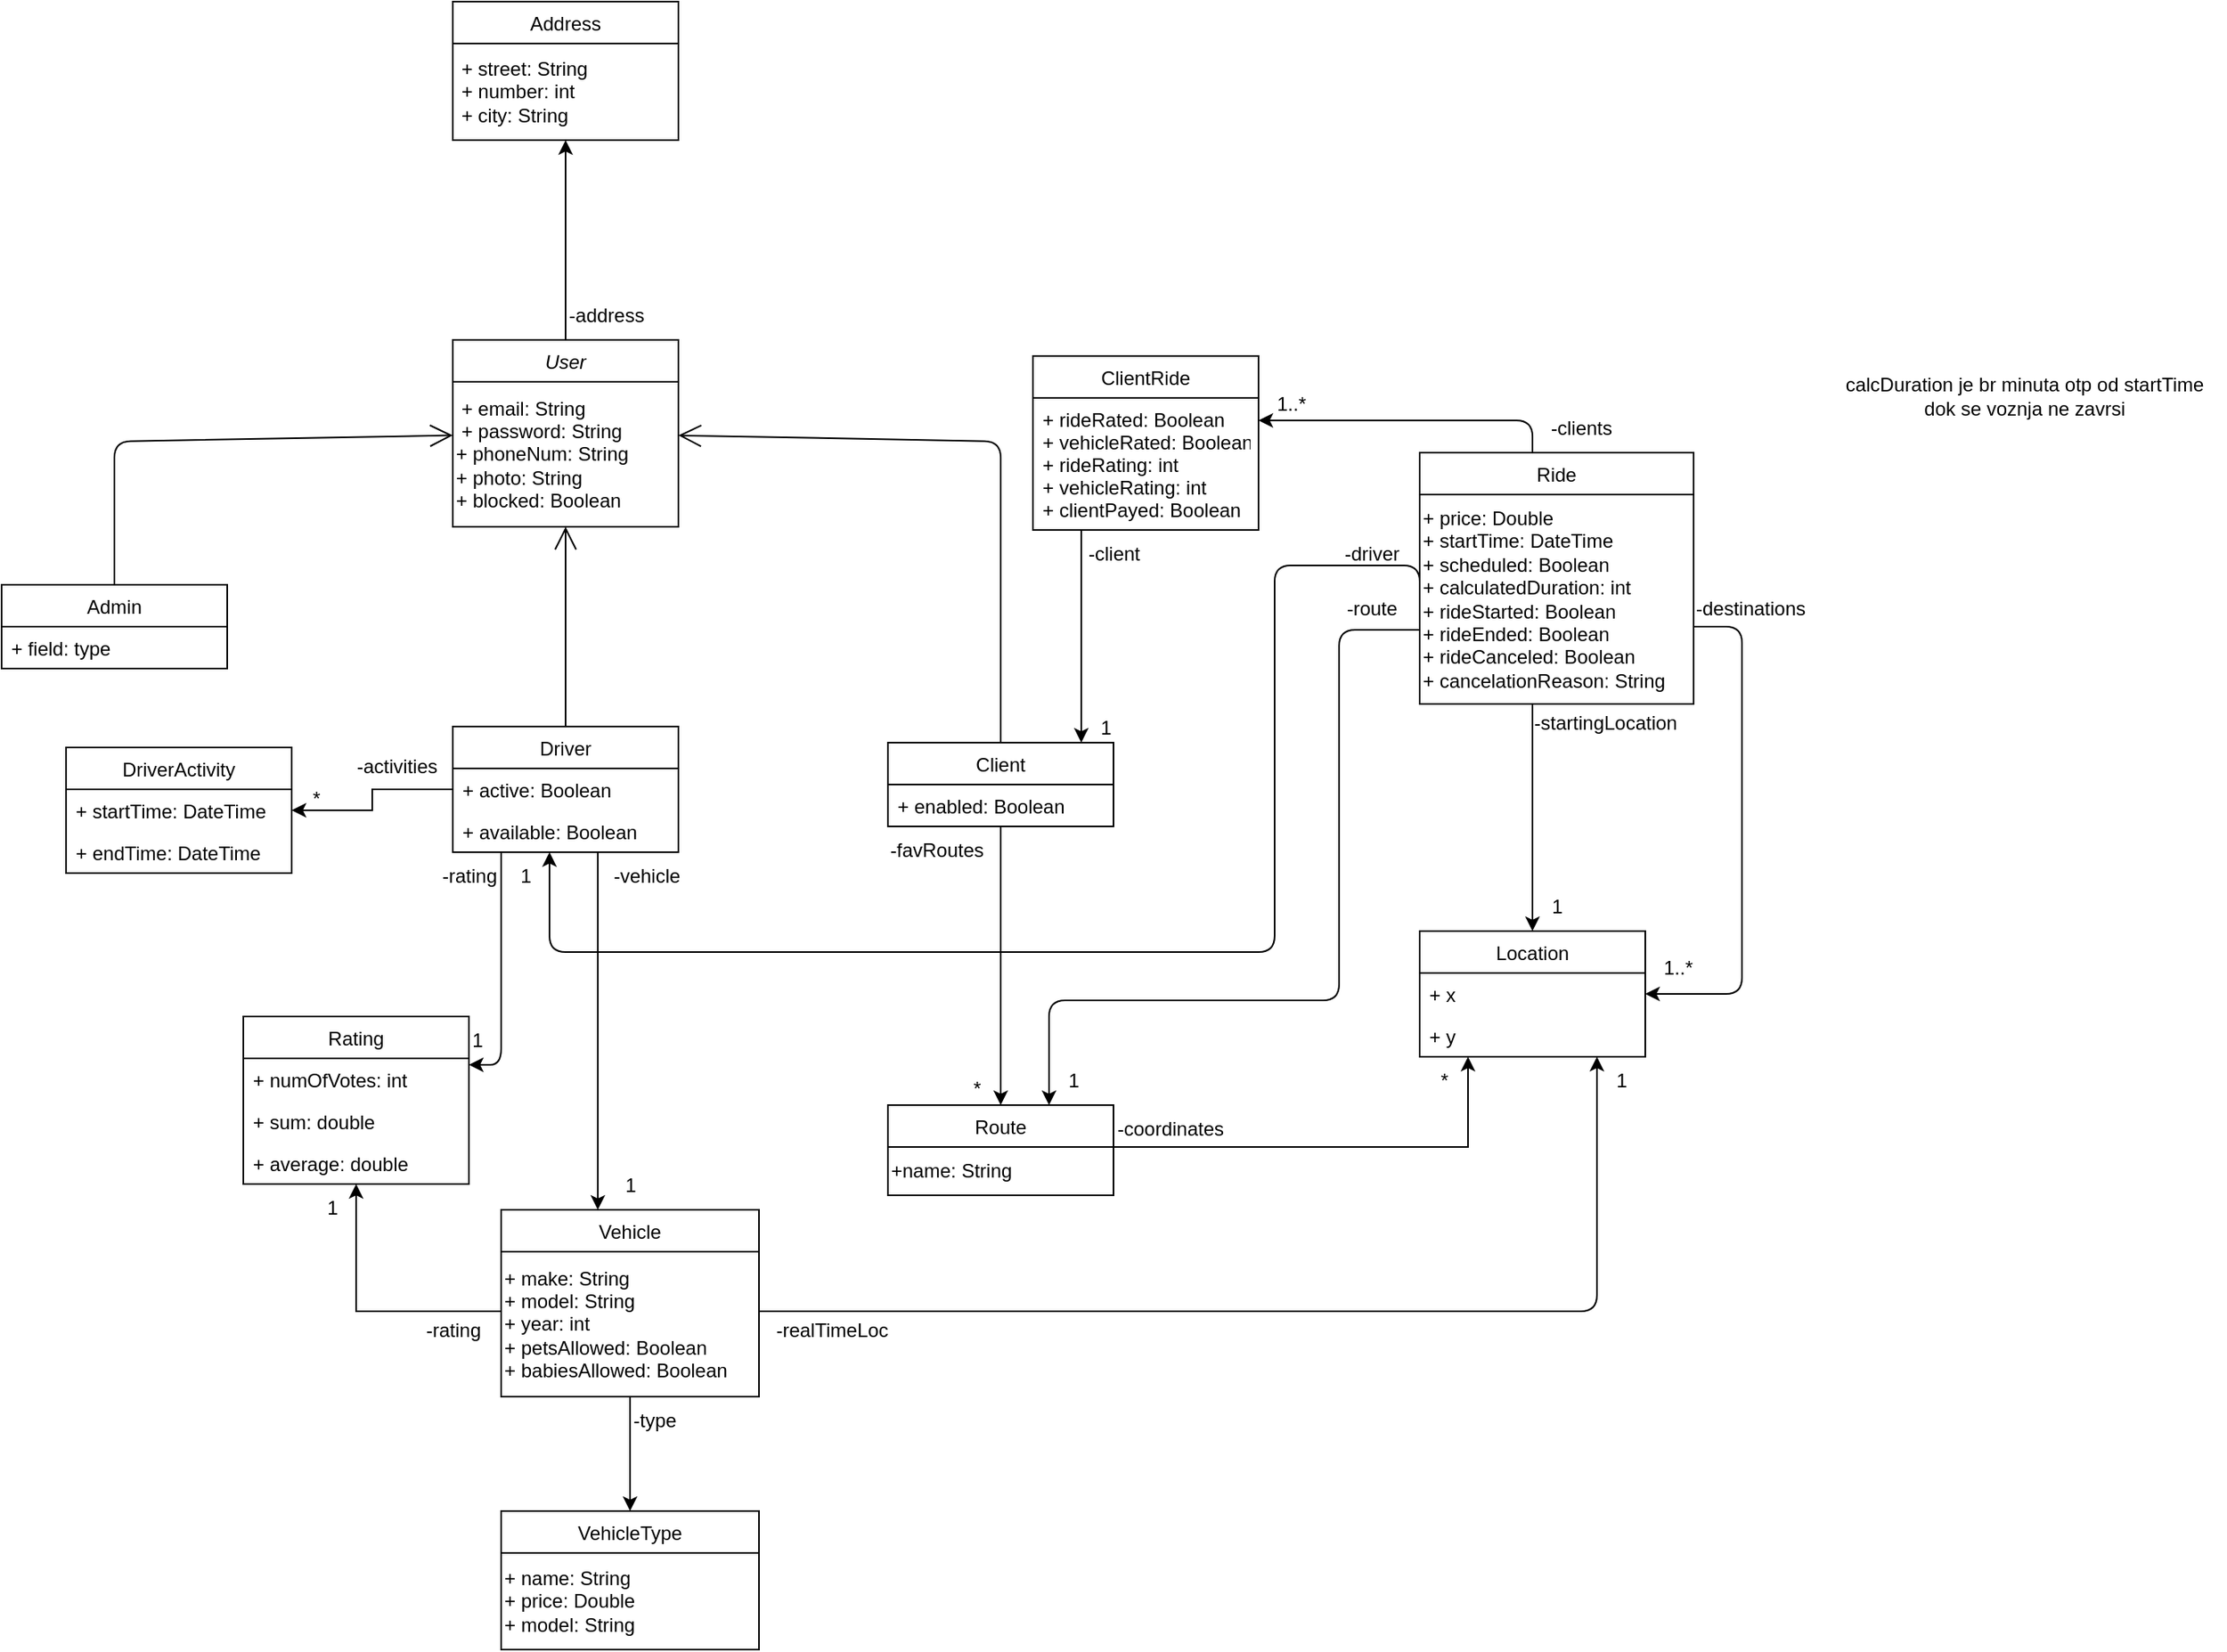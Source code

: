 <mxfile version="20.5.3" type="device"><diagram id="C5RBs43oDa-KdzZeNtuy" name="Page-1"><mxGraphModel dx="1277" dy="1193" grid="1" gridSize="10" guides="1" tooltips="1" connect="1" arrows="1" fold="1" page="0" pageScale="1" pageWidth="827" pageHeight="1169" background="none" math="0" shadow="0"><root><mxCell id="WIyWlLk6GJQsqaUBKTNV-0"/><mxCell id="WIyWlLk6GJQsqaUBKTNV-1" parent="WIyWlLk6GJQsqaUBKTNV-0"/><mxCell id="RGcWVWHD-iA9uEsgUiux-3" style="edgeStyle=orthogonalEdgeStyle;rounded=0;orthogonalLoop=1;jettySize=auto;html=1;" edge="1" parent="WIyWlLk6GJQsqaUBKTNV-1" source="qOHbu7XsuAJW5LiwgN7w-0" target="RGcWVWHD-iA9uEsgUiux-1"><mxGeometry relative="1" as="geometry"/></mxCell><mxCell id="qOHbu7XsuAJW5LiwgN7w-0" value="User" style="swimlane;fontStyle=2;childLayout=stackLayout;horizontal=1;startSize=26;fillColor=none;horizontalStack=0;resizeParent=1;resizeParentMax=0;resizeLast=0;collapsible=1;marginBottom=0;" parent="WIyWlLk6GJQsqaUBKTNV-1" vertex="1"><mxGeometry x="90" y="140" width="140" height="116" as="geometry"/></mxCell><mxCell id="qOHbu7XsuAJW5LiwgN7w-60" value="&amp;nbsp;+ email: String&lt;br&gt;&amp;nbsp;+ password: String&lt;br&gt;+ phoneNum: String&lt;br&gt;+ photo: String&lt;br&gt;+ blocked: Boolean" style="text;html=1;align=left;verticalAlign=middle;resizable=0;points=[];autosize=1;strokeColor=none;fillColor=none;" parent="qOHbu7XsuAJW5LiwgN7w-0" vertex="1"><mxGeometry y="26" width="140" height="90" as="geometry"/></mxCell><mxCell id="uyf59bdQc5N67kUl72vc-9" style="edgeStyle=orthogonalEdgeStyle;rounded=0;orthogonalLoop=1;jettySize=auto;html=1;" parent="WIyWlLk6GJQsqaUBKTNV-1" source="qOHbu7XsuAJW5LiwgN7w-4" target="uyf59bdQc5N67kUl72vc-2" edge="1"><mxGeometry relative="1" as="geometry"><Array as="points"><mxPoint x="430" y="490"/><mxPoint x="430" y="490"/></Array></mxGeometry></mxCell><mxCell id="qOHbu7XsuAJW5LiwgN7w-4" value="Client" style="swimlane;fontStyle=0;childLayout=stackLayout;horizontal=1;startSize=26;fillColor=none;horizontalStack=0;resizeParent=1;resizeParentMax=0;resizeLast=0;collapsible=1;marginBottom=0;" parent="WIyWlLk6GJQsqaUBKTNV-1" vertex="1"><mxGeometry x="360" y="390" width="140" height="52" as="geometry"/></mxCell><mxCell id="qOHbu7XsuAJW5LiwgN7w-5" value="+ enabled: Boolean" style="text;strokeColor=none;fillColor=none;align=left;verticalAlign=top;spacingLeft=4;spacingRight=4;overflow=hidden;rotatable=0;points=[[0,0.5],[1,0.5]];portConstraint=eastwest;" parent="qOHbu7XsuAJW5LiwgN7w-4" vertex="1"><mxGeometry y="26" width="140" height="26" as="geometry"/></mxCell><mxCell id="qOHbu7XsuAJW5LiwgN7w-8" value="Admin" style="swimlane;fontStyle=0;childLayout=stackLayout;horizontal=1;startSize=26;fillColor=none;horizontalStack=0;resizeParent=1;resizeParentMax=0;resizeLast=0;collapsible=1;marginBottom=0;" parent="WIyWlLk6GJQsqaUBKTNV-1" vertex="1"><mxGeometry x="-190" y="292" width="140" height="52" as="geometry"/></mxCell><mxCell id="qOHbu7XsuAJW5LiwgN7w-11" value="+ field: type" style="text;strokeColor=none;fillColor=none;align=left;verticalAlign=top;spacingLeft=4;spacingRight=4;overflow=hidden;rotatable=0;points=[[0,0.5],[1,0.5]];portConstraint=eastwest;" parent="qOHbu7XsuAJW5LiwgN7w-8" vertex="1"><mxGeometry y="26" width="140" height="26" as="geometry"/></mxCell><mxCell id="qOHbu7XsuAJW5LiwgN7w-54" style="edgeStyle=orthogonalEdgeStyle;rounded=0;orthogonalLoop=1;jettySize=auto;html=1;" parent="WIyWlLk6GJQsqaUBKTNV-1" source="qOHbu7XsuAJW5LiwgN7w-12" target="qOHbu7XsuAJW5LiwgN7w-19" edge="1"><mxGeometry relative="1" as="geometry"><Array as="points"><mxPoint x="180" y="600"/><mxPoint x="180" y="600"/></Array></mxGeometry></mxCell><mxCell id="w2-2D3mVJIulFxVPJ4YL-4" style="edgeStyle=orthogonalEdgeStyle;rounded=0;orthogonalLoop=1;jettySize=auto;html=1;" parent="WIyWlLk6GJQsqaUBKTNV-1" source="qOHbu7XsuAJW5LiwgN7w-12" target="w2-2D3mVJIulFxVPJ4YL-0" edge="1"><mxGeometry relative="1" as="geometry"/></mxCell><mxCell id="qOHbu7XsuAJW5LiwgN7w-12" value="Driver" style="swimlane;fontStyle=0;childLayout=stackLayout;horizontal=1;startSize=26;fillColor=none;horizontalStack=0;resizeParent=1;resizeParentMax=0;resizeLast=0;collapsible=1;marginBottom=0;" parent="WIyWlLk6GJQsqaUBKTNV-1" vertex="1"><mxGeometry x="90" y="380" width="140" height="78" as="geometry"/></mxCell><mxCell id="qOHbu7XsuAJW5LiwgN7w-13" value="+ active: Boolean" style="text;strokeColor=none;fillColor=none;align=left;verticalAlign=top;spacingLeft=4;spacingRight=4;overflow=hidden;rotatable=0;points=[[0,0.5],[1,0.5]];portConstraint=eastwest;" parent="qOHbu7XsuAJW5LiwgN7w-12" vertex="1"><mxGeometry y="26" width="140" height="26" as="geometry"/></mxCell><mxCell id="qOHbu7XsuAJW5LiwgN7w-15" value="+ available: Boolean" style="text;strokeColor=none;fillColor=none;align=left;verticalAlign=top;spacingLeft=4;spacingRight=4;overflow=hidden;rotatable=0;points=[[0,0.5],[1,0.5]];portConstraint=eastwest;" parent="qOHbu7XsuAJW5LiwgN7w-12" vertex="1"><mxGeometry y="52" width="140" height="26" as="geometry"/></mxCell><mxCell id="qOHbu7XsuAJW5LiwgN7w-57" style="edgeStyle=orthogonalEdgeStyle;rounded=1;orthogonalLoop=1;jettySize=auto;html=1;" parent="WIyWlLk6GJQsqaUBKTNV-1" source="qOHbu7XsuAJW5LiwgN7w-19" target="qOHbu7XsuAJW5LiwgN7w-27" edge="1"><mxGeometry relative="1" as="geometry"><Array as="points"><mxPoint x="800" y="743"/></Array></mxGeometry></mxCell><mxCell id="qOHbu7XsuAJW5LiwgN7w-78" style="edgeStyle=orthogonalEdgeStyle;rounded=0;orthogonalLoop=1;jettySize=auto;html=1;" parent="WIyWlLk6GJQsqaUBKTNV-1" source="qOHbu7XsuAJW5LiwgN7w-19" target="qOHbu7XsuAJW5LiwgN7w-66" edge="1"><mxGeometry relative="1" as="geometry"><Array as="points"><mxPoint x="150" y="743"/><mxPoint x="150" y="743"/></Array></mxGeometry></mxCell><mxCell id="RGcWVWHD-iA9uEsgUiux-11" style="edgeStyle=orthogonalEdgeStyle;rounded=0;orthogonalLoop=1;jettySize=auto;html=1;" edge="1" parent="WIyWlLk6GJQsqaUBKTNV-1" source="qOHbu7XsuAJW5LiwgN7w-19" target="RGcWVWHD-iA9uEsgUiux-9"><mxGeometry relative="1" as="geometry"/></mxCell><mxCell id="qOHbu7XsuAJW5LiwgN7w-19" value="Vehicle" style="swimlane;fontStyle=0;childLayout=stackLayout;horizontal=1;startSize=26;fillColor=none;horizontalStack=0;resizeParent=1;resizeParentMax=0;resizeLast=0;collapsible=1;marginBottom=0;" parent="WIyWlLk6GJQsqaUBKTNV-1" vertex="1"><mxGeometry x="120" y="680" width="160" height="116" as="geometry"><mxRectangle x="230" y="680" width="80" height="30" as="alternateBounds"/></mxGeometry></mxCell><mxCell id="qOHbu7XsuAJW5LiwgN7w-62" value="+ make: String&lt;br&gt;+ model: String&lt;br&gt;+ year: int&lt;br&gt;+ petsAllowed: Boolean&lt;br&gt;+ babiesAllowed: Boolean" style="text;html=1;align=left;verticalAlign=middle;resizable=0;points=[];autosize=1;strokeColor=none;fillColor=none;" parent="qOHbu7XsuAJW5LiwgN7w-19" vertex="1"><mxGeometry y="26" width="160" height="90" as="geometry"/></mxCell><mxCell id="qOHbu7XsuAJW5LiwgN7w-35" style="edgeStyle=orthogonalEdgeStyle;rounded=1;orthogonalLoop=1;jettySize=auto;html=1;" parent="WIyWlLk6GJQsqaUBKTNV-1" source="qOHbu7XsuAJW5LiwgN7w-23" target="qOHbu7XsuAJW5LiwgN7w-27" edge="1"><mxGeometry relative="1" as="geometry"><Array as="points"><mxPoint x="890" y="318"/><mxPoint x="890" y="546"/></Array></mxGeometry></mxCell><mxCell id="uyf59bdQc5N67kUl72vc-13" style="edgeStyle=orthogonalEdgeStyle;rounded=1;orthogonalLoop=1;jettySize=auto;html=1;" parent="WIyWlLk6GJQsqaUBKTNV-1" source="qOHbu7XsuAJW5LiwgN7w-23" target="uyf59bdQc5N67kUl72vc-2" edge="1"><mxGeometry relative="1" as="geometry"><Array as="points"><mxPoint x="640" y="320"/><mxPoint x="640" y="550"/><mxPoint x="460" y="550"/></Array></mxGeometry></mxCell><mxCell id="qOHbu7XsuAJW5LiwgN7w-23" value="Ride" style="swimlane;fontStyle=0;childLayout=stackLayout;horizontal=1;startSize=26;fillColor=none;horizontalStack=0;resizeParent=1;resizeParentMax=0;resizeLast=0;collapsible=1;marginBottom=0;" parent="WIyWlLk6GJQsqaUBKTNV-1" vertex="1"><mxGeometry x="690" y="210" width="170" height="156" as="geometry"/></mxCell><mxCell id="qOHbu7XsuAJW5LiwgN7w-40" value="+ price: Double&lt;br&gt;+ startTime: DateTime&lt;br&gt;+ scheduled: Boolean&lt;br&gt;+ calculatedDuration: int&lt;br&gt;+ rideStarted: Boolean&lt;br&gt;+ rideEnded: Boolean&lt;br&gt;+ rideCanceled: Boolean&lt;br&gt;+ cancelationReason: String" style="text;html=1;align=left;verticalAlign=middle;resizable=0;points=[];autosize=1;strokeColor=none;fillColor=none;" parent="qOHbu7XsuAJW5LiwgN7w-23" vertex="1"><mxGeometry y="26" width="170" height="130" as="geometry"/></mxCell><mxCell id="qOHbu7XsuAJW5LiwgN7w-27" value="Location" style="swimlane;fontStyle=0;childLayout=stackLayout;horizontal=1;startSize=26;fillColor=none;horizontalStack=0;resizeParent=1;resizeParentMax=0;resizeLast=0;collapsible=1;marginBottom=0;" parent="WIyWlLk6GJQsqaUBKTNV-1" vertex="1"><mxGeometry x="690" y="507" width="140" height="78" as="geometry"/></mxCell><mxCell id="qOHbu7XsuAJW5LiwgN7w-28" value="+ x" style="text;strokeColor=none;fillColor=none;align=left;verticalAlign=top;spacingLeft=4;spacingRight=4;overflow=hidden;rotatable=0;points=[[0,0.5],[1,0.5]];portConstraint=eastwest;" parent="qOHbu7XsuAJW5LiwgN7w-27" vertex="1"><mxGeometry y="26" width="140" height="26" as="geometry"/></mxCell><mxCell id="qOHbu7XsuAJW5LiwgN7w-29" value="+ y" style="text;strokeColor=none;fillColor=none;align=left;verticalAlign=top;spacingLeft=4;spacingRight=4;overflow=hidden;rotatable=0;points=[[0,0.5],[1,0.5]];portConstraint=eastwest;" parent="qOHbu7XsuAJW5LiwgN7w-27" vertex="1"><mxGeometry y="52" width="140" height="26" as="geometry"/></mxCell><mxCell id="qOHbu7XsuAJW5LiwgN7w-32" value="" style="endArrow=open;endFill=1;endSize=12;html=1;rounded=0;" parent="WIyWlLk6GJQsqaUBKTNV-1" source="qOHbu7XsuAJW5LiwgN7w-12" target="qOHbu7XsuAJW5LiwgN7w-0" edge="1"><mxGeometry width="160" relative="1" as="geometry"><mxPoint x="400" y="360" as="sourcePoint"/><mxPoint x="560" y="360" as="targetPoint"/></mxGeometry></mxCell><mxCell id="qOHbu7XsuAJW5LiwgN7w-34" style="edgeStyle=orthogonalEdgeStyle;rounded=1;orthogonalLoop=1;jettySize=auto;html=1;" parent="WIyWlLk6GJQsqaUBKTNV-1" source="qOHbu7XsuAJW5LiwgN7w-23" target="qOHbu7XsuAJW5LiwgN7w-27" edge="1"><mxGeometry relative="1" as="geometry"><mxPoint x="660" y="350" as="sourcePoint"/><Array as="points"><mxPoint x="760" y="490"/><mxPoint x="760" y="490"/></Array></mxGeometry></mxCell><mxCell id="qOHbu7XsuAJW5LiwgN7w-36" value="-startingLocation" style="text;html=1;align=center;verticalAlign=middle;resizable=0;points=[];autosize=1;strokeColor=none;fillColor=none;" parent="WIyWlLk6GJQsqaUBKTNV-1" vertex="1"><mxGeometry x="750" y="363" width="110" height="30" as="geometry"/></mxCell><mxCell id="qOHbu7XsuAJW5LiwgN7w-37" value="1" style="text;html=1;align=center;verticalAlign=middle;resizable=0;points=[];autosize=1;strokeColor=none;fillColor=none;" parent="WIyWlLk6GJQsqaUBKTNV-1" vertex="1"><mxGeometry x="760" y="477" width="30" height="30" as="geometry"/></mxCell><mxCell id="qOHbu7XsuAJW5LiwgN7w-38" value="-destinations" style="text;html=1;align=center;verticalAlign=middle;resizable=0;points=[];autosize=1;strokeColor=none;fillColor=none;" parent="WIyWlLk6GJQsqaUBKTNV-1" vertex="1"><mxGeometry x="850" y="292" width="90" height="30" as="geometry"/></mxCell><mxCell id="qOHbu7XsuAJW5LiwgN7w-39" value="1..*" style="text;html=1;align=center;verticalAlign=middle;resizable=0;points=[];autosize=1;strokeColor=none;fillColor=none;" parent="WIyWlLk6GJQsqaUBKTNV-1" vertex="1"><mxGeometry x="830" y="515" width="40" height="30" as="geometry"/></mxCell><mxCell id="qOHbu7XsuAJW5LiwgN7w-50" value="-driver" style="text;html=1;align=center;verticalAlign=middle;resizable=0;points=[];autosize=1;strokeColor=none;fillColor=none;" parent="WIyWlLk6GJQsqaUBKTNV-1" vertex="1"><mxGeometry x="630" y="258" width="60" height="30" as="geometry"/></mxCell><mxCell id="qOHbu7XsuAJW5LiwgN7w-51" value="1" style="text;html=1;align=center;verticalAlign=middle;resizable=0;points=[];autosize=1;strokeColor=none;fillColor=none;" parent="WIyWlLk6GJQsqaUBKTNV-1" vertex="1"><mxGeometry x="120" y="458" width="30" height="30" as="geometry"/></mxCell><mxCell id="qOHbu7XsuAJW5LiwgN7w-53" value="1..*" style="text;html=1;align=center;verticalAlign=middle;resizable=0;points=[];autosize=1;strokeColor=none;fillColor=none;" parent="WIyWlLk6GJQsqaUBKTNV-1" vertex="1"><mxGeometry x="590" y="165" width="40" height="30" as="geometry"/></mxCell><mxCell id="qOHbu7XsuAJW5LiwgN7w-55" value="1" style="text;html=1;align=center;verticalAlign=middle;resizable=0;points=[];autosize=1;strokeColor=none;fillColor=none;" parent="WIyWlLk6GJQsqaUBKTNV-1" vertex="1"><mxGeometry x="185" y="650" width="30" height="30" as="geometry"/></mxCell><mxCell id="qOHbu7XsuAJW5LiwgN7w-56" value="-vehicle" style="text;html=1;align=center;verticalAlign=middle;resizable=0;points=[];autosize=1;strokeColor=none;fillColor=none;" parent="WIyWlLk6GJQsqaUBKTNV-1" vertex="1"><mxGeometry x="180" y="458" width="60" height="30" as="geometry"/></mxCell><mxCell id="qOHbu7XsuAJW5LiwgN7w-58" value="-realTimeLoc" style="text;html=1;align=center;verticalAlign=middle;resizable=0;points=[];autosize=1;strokeColor=none;fillColor=none;" parent="WIyWlLk6GJQsqaUBKTNV-1" vertex="1"><mxGeometry x="280" y="740" width="90" height="30" as="geometry"/></mxCell><mxCell id="qOHbu7XsuAJW5LiwgN7w-59" value="1" style="text;html=1;align=center;verticalAlign=middle;resizable=0;points=[];autosize=1;strokeColor=none;fillColor=none;" parent="WIyWlLk6GJQsqaUBKTNV-1" vertex="1"><mxGeometry x="800" y="585" width="30" height="30" as="geometry"/></mxCell><mxCell id="qOHbu7XsuAJW5LiwgN7w-66" value="Rating" style="swimlane;fontStyle=0;childLayout=stackLayout;horizontal=1;startSize=26;fillColor=none;horizontalStack=0;resizeParent=1;resizeParentMax=0;resizeLast=0;collapsible=1;marginBottom=0;" parent="WIyWlLk6GJQsqaUBKTNV-1" vertex="1"><mxGeometry x="-40" y="560" width="140" height="104" as="geometry"/></mxCell><mxCell id="qOHbu7XsuAJW5LiwgN7w-67" value="+ numOfVotes: int" style="text;strokeColor=none;fillColor=none;align=left;verticalAlign=top;spacingLeft=4;spacingRight=4;overflow=hidden;rotatable=0;points=[[0,0.5],[1,0.5]];portConstraint=eastwest;" parent="qOHbu7XsuAJW5LiwgN7w-66" vertex="1"><mxGeometry y="26" width="140" height="26" as="geometry"/></mxCell><mxCell id="w2-2D3mVJIulFxVPJ4YL-19" value="+ sum: double" style="text;strokeColor=none;fillColor=none;align=left;verticalAlign=top;spacingLeft=4;spacingRight=4;overflow=hidden;rotatable=0;points=[[0,0.5],[1,0.5]];portConstraint=eastwest;" parent="qOHbu7XsuAJW5LiwgN7w-66" vertex="1"><mxGeometry y="52" width="140" height="26" as="geometry"/></mxCell><mxCell id="qOHbu7XsuAJW5LiwgN7w-68" value="+ average: double" style="text;strokeColor=none;fillColor=none;align=left;verticalAlign=top;spacingLeft=4;spacingRight=4;overflow=hidden;rotatable=0;points=[[0,0.5],[1,0.5]];portConstraint=eastwest;" parent="qOHbu7XsuAJW5LiwgN7w-66" vertex="1"><mxGeometry y="78" width="140" height="26" as="geometry"/></mxCell><mxCell id="qOHbu7XsuAJW5LiwgN7w-72" value="-rating" style="text;html=1;align=center;verticalAlign=middle;resizable=0;points=[];autosize=1;strokeColor=none;fillColor=none;" parent="WIyWlLk6GJQsqaUBKTNV-1" vertex="1"><mxGeometry x="70" y="458" width="60" height="30" as="geometry"/></mxCell><mxCell id="qOHbu7XsuAJW5LiwgN7w-75" value="1" style="text;html=1;align=center;verticalAlign=middle;resizable=0;points=[];autosize=1;strokeColor=none;fillColor=none;" parent="WIyWlLk6GJQsqaUBKTNV-1" vertex="1"><mxGeometry x="90" y="560" width="30" height="30" as="geometry"/></mxCell><mxCell id="qOHbu7XsuAJW5LiwgN7w-79" value="1" style="text;html=1;align=center;verticalAlign=middle;resizable=0;points=[];autosize=1;strokeColor=none;fillColor=none;" parent="WIyWlLk6GJQsqaUBKTNV-1" vertex="1"><mxGeometry y="664" width="30" height="30" as="geometry"/></mxCell><mxCell id="qOHbu7XsuAJW5LiwgN7w-81" value="-rating" style="text;html=1;align=center;verticalAlign=middle;resizable=0;points=[];autosize=1;strokeColor=none;fillColor=none;" parent="WIyWlLk6GJQsqaUBKTNV-1" vertex="1"><mxGeometry x="60" y="740" width="60" height="30" as="geometry"/></mxCell><mxCell id="qOHbu7XsuAJW5LiwgN7w-88" value="" style="endArrow=open;endFill=1;endSize=12;html=1;rounded=1;" parent="WIyWlLk6GJQsqaUBKTNV-1" source="qOHbu7XsuAJW5LiwgN7w-4" target="qOHbu7XsuAJW5LiwgN7w-0" edge="1"><mxGeometry width="160" relative="1" as="geometry"><mxPoint x="430" y="391" as="sourcePoint"/><mxPoint x="340" y="229.875" as="targetPoint"/><Array as="points"><mxPoint x="430" y="203"/></Array></mxGeometry></mxCell><mxCell id="qOHbu7XsuAJW5LiwgN7w-89" style="edgeStyle=orthogonalEdgeStyle;rounded=1;orthogonalLoop=1;jettySize=auto;html=1;startArrow=none;" parent="WIyWlLk6GJQsqaUBKTNV-1" source="qOHbu7XsuAJW5LiwgN7w-23" target="w2-2D3mVJIulFxVPJ4YL-9" edge="1"><mxGeometry relative="1" as="geometry"><mxPoint x="690" y="321" as="sourcePoint"/><mxPoint x="110" y="495" as="targetPoint"/><Array as="points"><mxPoint x="760" y="190"/></Array></mxGeometry></mxCell><mxCell id="qOHbu7XsuAJW5LiwgN7w-90" style="edgeStyle=orthogonalEdgeStyle;rounded=1;orthogonalLoop=1;jettySize=auto;html=1;" parent="WIyWlLk6GJQsqaUBKTNV-1" source="qOHbu7XsuAJW5LiwgN7w-12" target="qOHbu7XsuAJW5LiwgN7w-66" edge="1"><mxGeometry relative="1" as="geometry"><mxPoint x="210" y="495" as="sourcePoint"/><mxPoint x="130" y="720" as="targetPoint"/><Array as="points"><mxPoint x="120" y="590"/></Array></mxGeometry></mxCell><mxCell id="qOHbu7XsuAJW5LiwgN7w-92" style="edgeStyle=orthogonalEdgeStyle;rounded=1;orthogonalLoop=1;jettySize=auto;html=1;" parent="WIyWlLk6GJQsqaUBKTNV-1" target="qOHbu7XsuAJW5LiwgN7w-12" edge="1"><mxGeometry relative="1" as="geometry"><mxPoint x="690" y="301" as="sourcePoint"/><mxPoint x="320" y="495" as="targetPoint"/><Array as="points"><mxPoint x="690" y="280"/><mxPoint x="600" y="280"/><mxPoint x="600" y="520"/><mxPoint x="150" y="520"/></Array></mxGeometry></mxCell><mxCell id="qOHbu7XsuAJW5LiwgN7w-52" value="-clients" style="text;html=1;align=center;verticalAlign=middle;resizable=0;points=[];autosize=1;strokeColor=none;fillColor=none;" parent="WIyWlLk6GJQsqaUBKTNV-1" vertex="1"><mxGeometry x="760" y="180" width="60" height="30" as="geometry"/></mxCell><mxCell id="uyf59bdQc5N67kUl72vc-1" value="" style="endArrow=open;endFill=1;endSize=12;html=1;rounded=1;" parent="WIyWlLk6GJQsqaUBKTNV-1" source="qOHbu7XsuAJW5LiwgN7w-8" target="qOHbu7XsuAJW5LiwgN7w-0" edge="1"><mxGeometry width="160" relative="1" as="geometry"><mxPoint x="420" y="460" as="sourcePoint"/><mxPoint x="580" y="460" as="targetPoint"/><Array as="points"><mxPoint x="-120" y="203"/></Array></mxGeometry></mxCell><mxCell id="uyf59bdQc5N67kUl72vc-6" style="edgeStyle=orthogonalEdgeStyle;rounded=0;orthogonalLoop=1;jettySize=auto;html=1;" parent="WIyWlLk6GJQsqaUBKTNV-1" source="uyf59bdQc5N67kUl72vc-2" target="qOHbu7XsuAJW5LiwgN7w-27" edge="1"><mxGeometry relative="1" as="geometry"><Array as="points"><mxPoint x="720" y="641"/></Array></mxGeometry></mxCell><mxCell id="uyf59bdQc5N67kUl72vc-2" value="Route" style="swimlane;fontStyle=0;childLayout=stackLayout;horizontal=1;startSize=26;fillColor=none;horizontalStack=0;resizeParent=1;resizeParentMax=0;resizeLast=0;collapsible=1;marginBottom=0;" parent="WIyWlLk6GJQsqaUBKTNV-1" vertex="1"><mxGeometry x="360" y="615" width="140" height="56" as="geometry"/></mxCell><mxCell id="w2-2D3mVJIulFxVPJ4YL-23" value="+name: String" style="text;html=1;align=left;verticalAlign=middle;resizable=0;points=[];autosize=1;strokeColor=none;fillColor=none;" parent="uyf59bdQc5N67kUl72vc-2" vertex="1"><mxGeometry y="26" width="140" height="30" as="geometry"/></mxCell><mxCell id="uyf59bdQc5N67kUl72vc-7" value="-coordinates" style="text;html=1;align=center;verticalAlign=middle;resizable=0;points=[];autosize=1;strokeColor=none;fillColor=none;" parent="WIyWlLk6GJQsqaUBKTNV-1" vertex="1"><mxGeometry x="490" y="615" width="90" height="30" as="geometry"/></mxCell><mxCell id="uyf59bdQc5N67kUl72vc-8" value="*" style="text;html=1;align=center;verticalAlign=middle;resizable=0;points=[];autosize=1;strokeColor=none;fillColor=none;" parent="WIyWlLk6GJQsqaUBKTNV-1" vertex="1"><mxGeometry x="690" y="585" width="30" height="30" as="geometry"/></mxCell><mxCell id="uyf59bdQc5N67kUl72vc-10" value="-favRoutes" style="text;html=1;align=center;verticalAlign=middle;resizable=0;points=[];autosize=1;strokeColor=none;fillColor=none;" parent="WIyWlLk6GJQsqaUBKTNV-1" vertex="1"><mxGeometry x="350" y="442" width="80" height="30" as="geometry"/></mxCell><mxCell id="uyf59bdQc5N67kUl72vc-11" value="*" style="text;html=1;align=center;verticalAlign=middle;resizable=0;points=[];autosize=1;strokeColor=none;fillColor=none;" parent="WIyWlLk6GJQsqaUBKTNV-1" vertex="1"><mxGeometry x="400" y="590" width="30" height="30" as="geometry"/></mxCell><mxCell id="uyf59bdQc5N67kUl72vc-14" value="-route" style="text;html=1;align=center;verticalAlign=middle;resizable=0;points=[];autosize=1;strokeColor=none;fillColor=none;" parent="WIyWlLk6GJQsqaUBKTNV-1" vertex="1"><mxGeometry x="635" y="292" width="50" height="30" as="geometry"/></mxCell><mxCell id="uyf59bdQc5N67kUl72vc-15" value="1" style="text;html=1;align=center;verticalAlign=middle;resizable=0;points=[];autosize=1;strokeColor=none;fillColor=none;" parent="WIyWlLk6GJQsqaUBKTNV-1" vertex="1"><mxGeometry x="460" y="585" width="30" height="30" as="geometry"/></mxCell><mxCell id="w2-2D3mVJIulFxVPJ4YL-0" value="DriverActivity" style="swimlane;fontStyle=0;childLayout=stackLayout;horizontal=1;startSize=26;fillColor=none;horizontalStack=0;resizeParent=1;resizeParentMax=0;resizeLast=0;collapsible=1;marginBottom=0;" parent="WIyWlLk6GJQsqaUBKTNV-1" vertex="1"><mxGeometry x="-150" y="393" width="140" height="78" as="geometry"/></mxCell><mxCell id="w2-2D3mVJIulFxVPJ4YL-2" value="+ startTime: DateTime " style="text;strokeColor=none;fillColor=none;align=left;verticalAlign=top;spacingLeft=4;spacingRight=4;overflow=hidden;rotatable=0;points=[[0,0.5],[1,0.5]];portConstraint=eastwest;" parent="w2-2D3mVJIulFxVPJ4YL-0" vertex="1"><mxGeometry y="26" width="140" height="26" as="geometry"/></mxCell><mxCell id="w2-2D3mVJIulFxVPJ4YL-3" value="+ endTime: DateTime&#xA;" style="text;strokeColor=none;fillColor=none;align=left;verticalAlign=top;spacingLeft=4;spacingRight=4;overflow=hidden;rotatable=0;points=[[0,0.5],[1,0.5]];portConstraint=eastwest;" parent="w2-2D3mVJIulFxVPJ4YL-0" vertex="1"><mxGeometry y="52" width="140" height="26" as="geometry"/></mxCell><mxCell id="w2-2D3mVJIulFxVPJ4YL-5" value="*" style="text;html=1;align=center;verticalAlign=middle;resizable=0;points=[];autosize=1;strokeColor=none;fillColor=none;" parent="WIyWlLk6GJQsqaUBKTNV-1" vertex="1"><mxGeometry x="-10" y="410" width="30" height="30" as="geometry"/></mxCell><mxCell id="w2-2D3mVJIulFxVPJ4YL-6" value="-activities" style="text;html=1;align=center;verticalAlign=middle;resizable=0;points=[];autosize=1;strokeColor=none;fillColor=none;" parent="WIyWlLk6GJQsqaUBKTNV-1" vertex="1"><mxGeometry x="20" y="390" width="70" height="30" as="geometry"/></mxCell><mxCell id="w2-2D3mVJIulFxVPJ4YL-13" style="edgeStyle=orthogonalEdgeStyle;rounded=0;orthogonalLoop=1;jettySize=auto;html=1;" parent="WIyWlLk6GJQsqaUBKTNV-1" source="w2-2D3mVJIulFxVPJ4YL-9" target="qOHbu7XsuAJW5LiwgN7w-4" edge="1"><mxGeometry relative="1" as="geometry"><Array as="points"><mxPoint x="480" y="320"/><mxPoint x="480" y="320"/></Array></mxGeometry></mxCell><mxCell id="w2-2D3mVJIulFxVPJ4YL-9" value="ClientRide" style="swimlane;fontStyle=0;childLayout=stackLayout;horizontal=1;startSize=26;fillColor=none;horizontalStack=0;resizeParent=1;resizeParentMax=0;resizeLast=0;collapsible=1;marginBottom=0;" parent="WIyWlLk6GJQsqaUBKTNV-1" vertex="1"><mxGeometry x="450" y="150" width="140" height="108" as="geometry"/></mxCell><mxCell id="w2-2D3mVJIulFxVPJ4YL-11" value="+ rideRated: Boolean&#xA;+ vehicleRated: Boolean&#xA;+ rideRating: int&#xA;+ vehicleRating: int&#xA;+ clientPayed: Boolean" style="text;strokeColor=none;fillColor=none;align=left;verticalAlign=top;spacingLeft=4;spacingRight=4;overflow=hidden;rotatable=0;points=[[0,0.5],[1,0.5]];portConstraint=eastwest;" parent="w2-2D3mVJIulFxVPJ4YL-9" vertex="1"><mxGeometry y="26" width="140" height="82" as="geometry"/></mxCell><mxCell id="w2-2D3mVJIulFxVPJ4YL-16" value="1" style="text;html=1;align=center;verticalAlign=middle;resizable=0;points=[];autosize=1;strokeColor=none;fillColor=none;" parent="WIyWlLk6GJQsqaUBKTNV-1" vertex="1"><mxGeometry x="480" y="366" width="30" height="30" as="geometry"/></mxCell><mxCell id="w2-2D3mVJIulFxVPJ4YL-17" value="-client" style="text;html=1;align=center;verticalAlign=middle;resizable=0;points=[];autosize=1;strokeColor=none;fillColor=none;" parent="WIyWlLk6GJQsqaUBKTNV-1" vertex="1"><mxGeometry x="470" y="258" width="60" height="30" as="geometry"/></mxCell><mxCell id="w2-2D3mVJIulFxVPJ4YL-21" value="calcDuration je br minuta otp od startTime &lt;br&gt;dok se voznja ne zavrsi" style="text;html=1;align=center;verticalAlign=middle;resizable=0;points=[];autosize=1;strokeColor=none;fillColor=none;" parent="WIyWlLk6GJQsqaUBKTNV-1" vertex="1"><mxGeometry x="940" y="155" width="250" height="40" as="geometry"/></mxCell><mxCell id="RGcWVWHD-iA9uEsgUiux-0" value="&amp;nbsp;" style="text;whiteSpace=wrap;html=1;" vertex="1" parent="WIyWlLk6GJQsqaUBKTNV-1"><mxGeometry x="230" width="40" height="40" as="geometry"/></mxCell><mxCell id="RGcWVWHD-iA9uEsgUiux-1" value="Address" style="swimlane;fontStyle=0;childLayout=stackLayout;horizontal=1;startSize=26;fillColor=none;horizontalStack=0;resizeParent=1;resizeParentMax=0;resizeLast=0;collapsible=1;marginBottom=0;" vertex="1" parent="WIyWlLk6GJQsqaUBKTNV-1"><mxGeometry x="90" y="-70" width="140" height="86" as="geometry"/></mxCell><mxCell id="RGcWVWHD-iA9uEsgUiux-2" value="&amp;nbsp;+ street: String&lt;br&gt;&amp;nbsp;+ number: int&lt;br&gt;&amp;nbsp;+ city: String" style="text;html=1;align=left;verticalAlign=middle;resizable=0;points=[];autosize=1;strokeColor=none;fillColor=none;" vertex="1" parent="RGcWVWHD-iA9uEsgUiux-1"><mxGeometry y="26" width="140" height="60" as="geometry"/></mxCell><mxCell id="RGcWVWHD-iA9uEsgUiux-5" value="-address" style="text;html=1;align=center;verticalAlign=middle;resizable=0;points=[];autosize=1;strokeColor=none;fillColor=none;" vertex="1" parent="WIyWlLk6GJQsqaUBKTNV-1"><mxGeometry x="150" y="110" width="70" height="30" as="geometry"/></mxCell><mxCell id="RGcWVWHD-iA9uEsgUiux-6" value="&amp;nbsp;" style="text;whiteSpace=wrap;html=1;" vertex="1" parent="WIyWlLk6GJQsqaUBKTNV-1"><mxGeometry x="-160" y="80" width="40" height="40" as="geometry"/></mxCell><mxCell id="RGcWVWHD-iA9uEsgUiux-9" value="VehicleType" style="swimlane;fontStyle=0;childLayout=stackLayout;horizontal=1;startSize=26;fillColor=none;horizontalStack=0;resizeParent=1;resizeParentMax=0;resizeLast=0;collapsible=1;marginBottom=0;" vertex="1" parent="WIyWlLk6GJQsqaUBKTNV-1"><mxGeometry x="120" y="867" width="160" height="86" as="geometry"><mxRectangle x="230" y="680" width="80" height="30" as="alternateBounds"/></mxGeometry></mxCell><mxCell id="RGcWVWHD-iA9uEsgUiux-10" value="+ name: String&lt;br&gt;+ price: Double&lt;br&gt;+ model: String" style="text;html=1;align=left;verticalAlign=middle;resizable=0;points=[];autosize=1;strokeColor=none;fillColor=none;" vertex="1" parent="RGcWVWHD-iA9uEsgUiux-9"><mxGeometry y="26" width="160" height="60" as="geometry"/></mxCell><mxCell id="RGcWVWHD-iA9uEsgUiux-12" value="-type" style="text;html=1;align=center;verticalAlign=middle;resizable=0;points=[];autosize=1;strokeColor=none;fillColor=none;" vertex="1" parent="WIyWlLk6GJQsqaUBKTNV-1"><mxGeometry x="190" y="796" width="50" height="30" as="geometry"/></mxCell><mxCell id="RGcWVWHD-iA9uEsgUiux-13" value="&amp;nbsp;" style="text;whiteSpace=wrap;html=1;" vertex="1" parent="WIyWlLk6GJQsqaUBKTNV-1"><mxGeometry x="590" y="780" width="40" height="40" as="geometry"/></mxCell></root></mxGraphModel></diagram></mxfile>